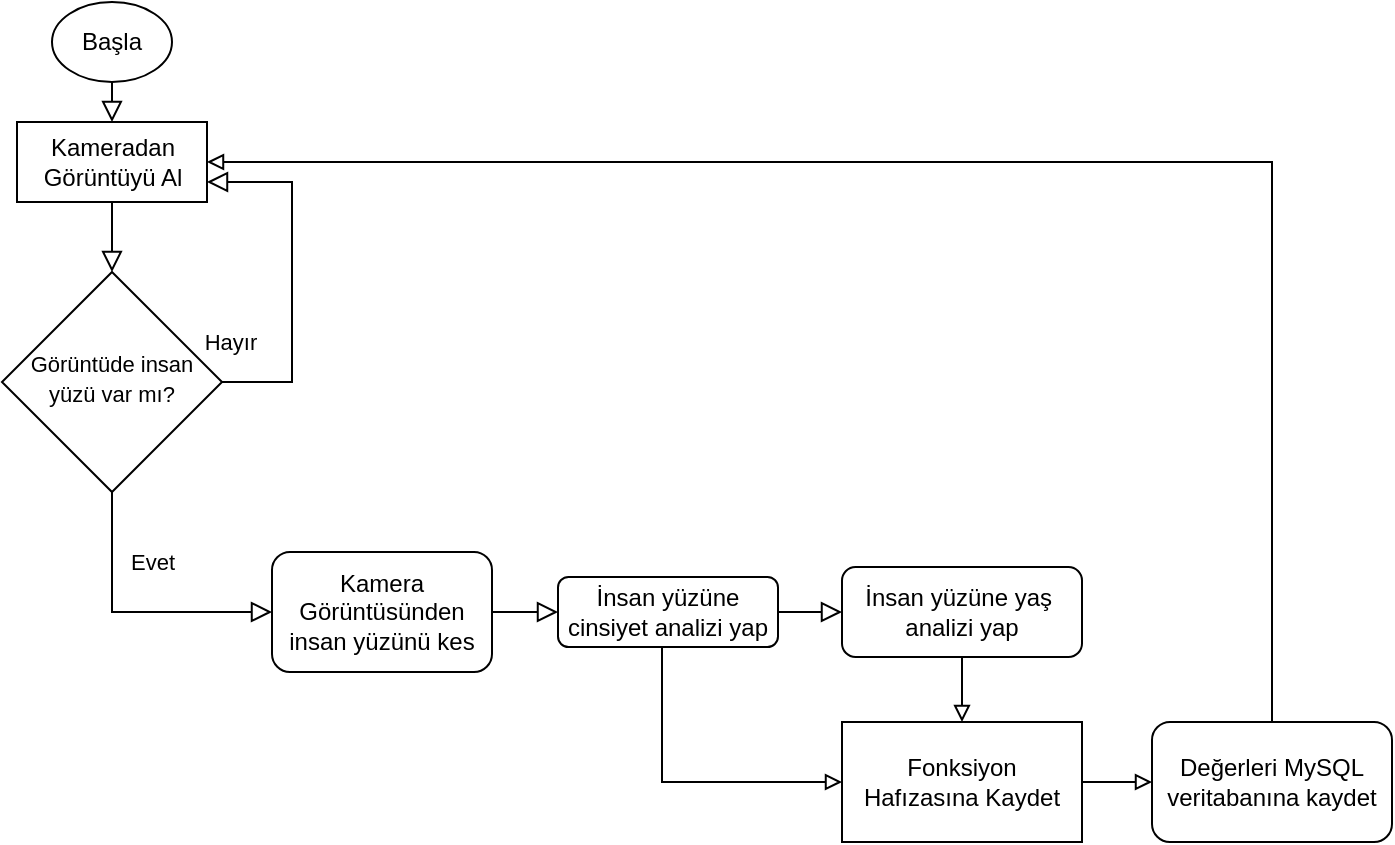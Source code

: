 <mxfile version="14.2.9" type="github">
  <diagram id="C5RBs43oDa-KdzZeNtuy" name="Page-1">
    <mxGraphModel dx="953" dy="534" grid="1" gridSize="10" guides="1" tooltips="1" connect="1" arrows="1" fold="1" page="1" pageScale="1" pageWidth="827" pageHeight="1169" math="0" shadow="0">
      <root>
        <mxCell id="WIyWlLk6GJQsqaUBKTNV-0" />
        <mxCell id="WIyWlLk6GJQsqaUBKTNV-1" parent="WIyWlLk6GJQsqaUBKTNV-0" />
        <mxCell id="WIyWlLk6GJQsqaUBKTNV-4" value="Evet" style="rounded=0;html=1;jettySize=auto;orthogonalLoop=1;fontSize=11;endArrow=block;endFill=0;endSize=8;strokeWidth=1;shadow=0;labelBackgroundColor=none;edgeStyle=orthogonalEdgeStyle;entryX=0;entryY=0.5;entryDx=0;entryDy=0;" parent="WIyWlLk6GJQsqaUBKTNV-1" source="WIyWlLk6GJQsqaUBKTNV-6" edge="1">
          <mxGeometry x="-0.499" y="20" relative="1" as="geometry">
            <mxPoint as="offset" />
            <mxPoint x="160" y="315" as="targetPoint" />
            <Array as="points">
              <mxPoint x="80" y="315" />
            </Array>
          </mxGeometry>
        </mxCell>
        <mxCell id="WIyWlLk6GJQsqaUBKTNV-5" value="Hayır" style="edgeStyle=orthogonalEdgeStyle;rounded=0;html=1;jettySize=auto;orthogonalLoop=1;fontSize=11;endArrow=block;endFill=0;endSize=8;strokeWidth=1;shadow=0;labelBackgroundColor=none;entryX=1;entryY=0.75;entryDx=0;entryDy=0;" parent="WIyWlLk6GJQsqaUBKTNV-1" source="WIyWlLk6GJQsqaUBKTNV-6" target="dVqgmeNc8iH2BV-W2VbZ-13" edge="1">
          <mxGeometry x="-0.963" y="20" relative="1" as="geometry">
            <mxPoint as="offset" />
            <mxPoint x="240" y="90" as="targetPoint" />
            <Array as="points">
              <mxPoint x="170" y="200" />
              <mxPoint x="170" y="100" />
            </Array>
          </mxGeometry>
        </mxCell>
        <mxCell id="WIyWlLk6GJQsqaUBKTNV-6" value="&lt;div&gt;&lt;span style=&quot;font-size: 11px&quot;&gt;Görüntüde i&lt;/span&gt;&lt;span style=&quot;font-size: 11px&quot;&gt;nsan yüzü var mı?&lt;/span&gt;&lt;/div&gt;" style="rhombus;whiteSpace=wrap;html=1;shadow=0;fontFamily=Helvetica;fontSize=12;align=center;strokeWidth=1;spacing=6;spacingTop=-4;" parent="WIyWlLk6GJQsqaUBKTNV-1" vertex="1">
          <mxGeometry x="25" y="145" width="110" height="110" as="geometry" />
        </mxCell>
        <mxCell id="dVqgmeNc8iH2BV-W2VbZ-4" value="" style="rounded=0;html=1;jettySize=auto;orthogonalLoop=1;fontSize=11;endArrow=block;endFill=0;endSize=8;strokeWidth=1;shadow=0;labelBackgroundColor=none;edgeStyle=orthogonalEdgeStyle;exitX=1;exitY=0.5;exitDx=0;exitDy=0;entryX=0;entryY=0.5;entryDx=0;entryDy=0;" edge="1" parent="WIyWlLk6GJQsqaUBKTNV-1">
          <mxGeometry relative="1" as="geometry">
            <mxPoint x="270" y="315" as="sourcePoint" />
            <mxPoint x="303" y="315" as="targetPoint" />
            <Array as="points">
              <mxPoint x="280" y="315" />
              <mxPoint x="280" y="315" />
            </Array>
          </mxGeometry>
        </mxCell>
        <mxCell id="dVqgmeNc8iH2BV-W2VbZ-12" value="&lt;span&gt;Başla&lt;br&gt;&lt;/span&gt;" style="ellipse;whiteSpace=wrap;html=1;shadow=0;" vertex="1" parent="WIyWlLk6GJQsqaUBKTNV-1">
          <mxGeometry x="50" y="10" width="60" height="40" as="geometry" />
        </mxCell>
        <mxCell id="dVqgmeNc8iH2BV-W2VbZ-13" value="Kameradan Görüntüyü Al" style="rounded=0;whiteSpace=wrap;html=1;shadow=0;" vertex="1" parent="WIyWlLk6GJQsqaUBKTNV-1">
          <mxGeometry x="32.5" y="70" width="95" height="40" as="geometry" />
        </mxCell>
        <mxCell id="dVqgmeNc8iH2BV-W2VbZ-14" value="" style="rounded=0;html=1;jettySize=auto;orthogonalLoop=1;fontSize=11;endArrow=block;endFill=0;endSize=8;strokeWidth=1;shadow=0;labelBackgroundColor=none;edgeStyle=orthogonalEdgeStyle;exitX=0.5;exitY=1;exitDx=0;exitDy=0;entryX=0.5;entryY=0;entryDx=0;entryDy=0;" edge="1" parent="WIyWlLk6GJQsqaUBKTNV-1" source="dVqgmeNc8iH2BV-W2VbZ-12" target="dVqgmeNc8iH2BV-W2VbZ-13">
          <mxGeometry relative="1" as="geometry">
            <mxPoint x="455" y="310" as="sourcePoint" />
            <mxPoint x="505" y="310" as="targetPoint" />
            <Array as="points">
              <mxPoint x="80" y="60" />
              <mxPoint x="80" y="60" />
            </Array>
          </mxGeometry>
        </mxCell>
        <mxCell id="dVqgmeNc8iH2BV-W2VbZ-15" value="" style="rounded=0;html=1;jettySize=auto;orthogonalLoop=1;fontSize=11;endArrow=block;endFill=0;endSize=8;strokeWidth=1;shadow=0;labelBackgroundColor=none;edgeStyle=orthogonalEdgeStyle;exitX=0.5;exitY=1;exitDx=0;exitDy=0;entryX=0.5;entryY=0;entryDx=0;entryDy=0;" edge="1" parent="WIyWlLk6GJQsqaUBKTNV-1" source="dVqgmeNc8iH2BV-W2VbZ-13" target="WIyWlLk6GJQsqaUBKTNV-6">
          <mxGeometry relative="1" as="geometry">
            <mxPoint x="90" y="60" as="sourcePoint" />
            <mxPoint x="90" y="80" as="targetPoint" />
            <Array as="points">
              <mxPoint x="80" y="130" />
              <mxPoint x="80" y="130" />
            </Array>
          </mxGeometry>
        </mxCell>
        <mxCell id="dVqgmeNc8iH2BV-W2VbZ-23" style="edgeStyle=orthogonalEdgeStyle;rounded=0;orthogonalLoop=1;jettySize=auto;html=1;endArrow=block;endFill=0;entryX=0;entryY=0.5;entryDx=0;entryDy=0;exitX=0.5;exitY=1;exitDx=0;exitDy=0;" edge="1" parent="WIyWlLk6GJQsqaUBKTNV-1" source="dVqgmeNc8iH2BV-W2VbZ-25" target="dVqgmeNc8iH2BV-W2VbZ-21">
          <mxGeometry relative="1" as="geometry">
            <mxPoint x="370" y="410" as="targetPoint" />
            <mxPoint x="359.65" y="335.64" as="sourcePoint" />
            <Array as="points">
              <mxPoint x="355" y="400" />
            </Array>
          </mxGeometry>
        </mxCell>
        <mxCell id="dVqgmeNc8iH2BV-W2VbZ-20" value="" style="rounded=0;html=1;jettySize=auto;orthogonalLoop=1;fontSize=11;endArrow=block;endFill=0;endSize=8;strokeWidth=1;shadow=0;labelBackgroundColor=none;edgeStyle=orthogonalEdgeStyle;exitX=1;exitY=0.5;exitDx=0;exitDy=0;entryX=0;entryY=0.5;entryDx=0;entryDy=0;" edge="1" parent="WIyWlLk6GJQsqaUBKTNV-1" target="dVqgmeNc8iH2BV-W2VbZ-26">
          <mxGeometry relative="1" as="geometry">
            <mxPoint x="413" y="315" as="sourcePoint" />
            <mxPoint x="450" y="315" as="targetPoint" />
            <Array as="points" />
          </mxGeometry>
        </mxCell>
        <mxCell id="dVqgmeNc8iH2BV-W2VbZ-28" style="edgeStyle=orthogonalEdgeStyle;rounded=0;orthogonalLoop=1;jettySize=auto;html=1;endArrow=block;endFill=0;entryX=0;entryY=0.5;entryDx=0;entryDy=0;" edge="1" parent="WIyWlLk6GJQsqaUBKTNV-1" source="dVqgmeNc8iH2BV-W2VbZ-21" target="dVqgmeNc8iH2BV-W2VbZ-29">
          <mxGeometry relative="1" as="geometry">
            <mxPoint x="610" y="400" as="targetPoint" />
          </mxGeometry>
        </mxCell>
        <mxCell id="dVqgmeNc8iH2BV-W2VbZ-21" value="Fonksiyon &lt;br&gt;Hafızasına Kaydet" style="rounded=0;whiteSpace=wrap;html=1;shadow=0;glass=0;sketch=0;" vertex="1" parent="WIyWlLk6GJQsqaUBKTNV-1">
          <mxGeometry x="445" y="370" width="120" height="60" as="geometry" />
        </mxCell>
        <mxCell id="dVqgmeNc8iH2BV-W2VbZ-24" value="&lt;span&gt;Kamera Görüntüsünden insan yüzünü kes&lt;/span&gt;" style="rounded=1;whiteSpace=wrap;html=1;shadow=0;glass=0;sketch=0;" vertex="1" parent="WIyWlLk6GJQsqaUBKTNV-1">
          <mxGeometry x="160" y="285" width="110" height="60" as="geometry" />
        </mxCell>
        <mxCell id="dVqgmeNc8iH2BV-W2VbZ-25" value="&lt;span&gt;İnsan yüzüne cinsiyet analizi yap&lt;/span&gt;" style="rounded=1;whiteSpace=wrap;html=1;shadow=0;glass=0;sketch=0;" vertex="1" parent="WIyWlLk6GJQsqaUBKTNV-1">
          <mxGeometry x="303" y="297.5" width="110" height="35" as="geometry" />
        </mxCell>
        <mxCell id="dVqgmeNc8iH2BV-W2VbZ-27" value="" style="edgeStyle=orthogonalEdgeStyle;rounded=0;orthogonalLoop=1;jettySize=auto;html=1;endArrow=block;endFill=0;exitX=0.5;exitY=1;exitDx=0;exitDy=0;" edge="1" parent="WIyWlLk6GJQsqaUBKTNV-1" source="dVqgmeNc8iH2BV-W2VbZ-26" target="dVqgmeNc8iH2BV-W2VbZ-21">
          <mxGeometry relative="1" as="geometry">
            <mxPoint x="560" y="360" as="sourcePoint" />
          </mxGeometry>
        </mxCell>
        <mxCell id="dVqgmeNc8iH2BV-W2VbZ-26" value="&lt;span&gt;İnsan yüzüne yaş&amp;nbsp; analizi yap&lt;br&gt;&lt;/span&gt;" style="rounded=1;whiteSpace=wrap;html=1;shadow=0;glass=0;sketch=0;" vertex="1" parent="WIyWlLk6GJQsqaUBKTNV-1">
          <mxGeometry x="445" y="292.5" width="120" height="45" as="geometry" />
        </mxCell>
        <mxCell id="dVqgmeNc8iH2BV-W2VbZ-30" style="edgeStyle=orthogonalEdgeStyle;rounded=0;orthogonalLoop=1;jettySize=auto;html=1;endArrow=block;endFill=0;entryX=1;entryY=0.5;entryDx=0;entryDy=0;exitX=0.5;exitY=0;exitDx=0;exitDy=0;" edge="1" parent="WIyWlLk6GJQsqaUBKTNV-1" source="dVqgmeNc8iH2BV-W2VbZ-29" target="dVqgmeNc8iH2BV-W2VbZ-13">
          <mxGeometry relative="1" as="geometry">
            <mxPoint x="170" y="90" as="targetPoint" />
            <Array as="points">
              <mxPoint x="660" y="90" />
            </Array>
          </mxGeometry>
        </mxCell>
        <mxCell id="dVqgmeNc8iH2BV-W2VbZ-29" value="Değerleri MySQL veritabanına kaydet" style="rounded=1;whiteSpace=wrap;html=1;shadow=0;glass=0;sketch=0;" vertex="1" parent="WIyWlLk6GJQsqaUBKTNV-1">
          <mxGeometry x="600" y="370" width="120" height="60" as="geometry" />
        </mxCell>
      </root>
    </mxGraphModel>
  </diagram>
</mxfile>
